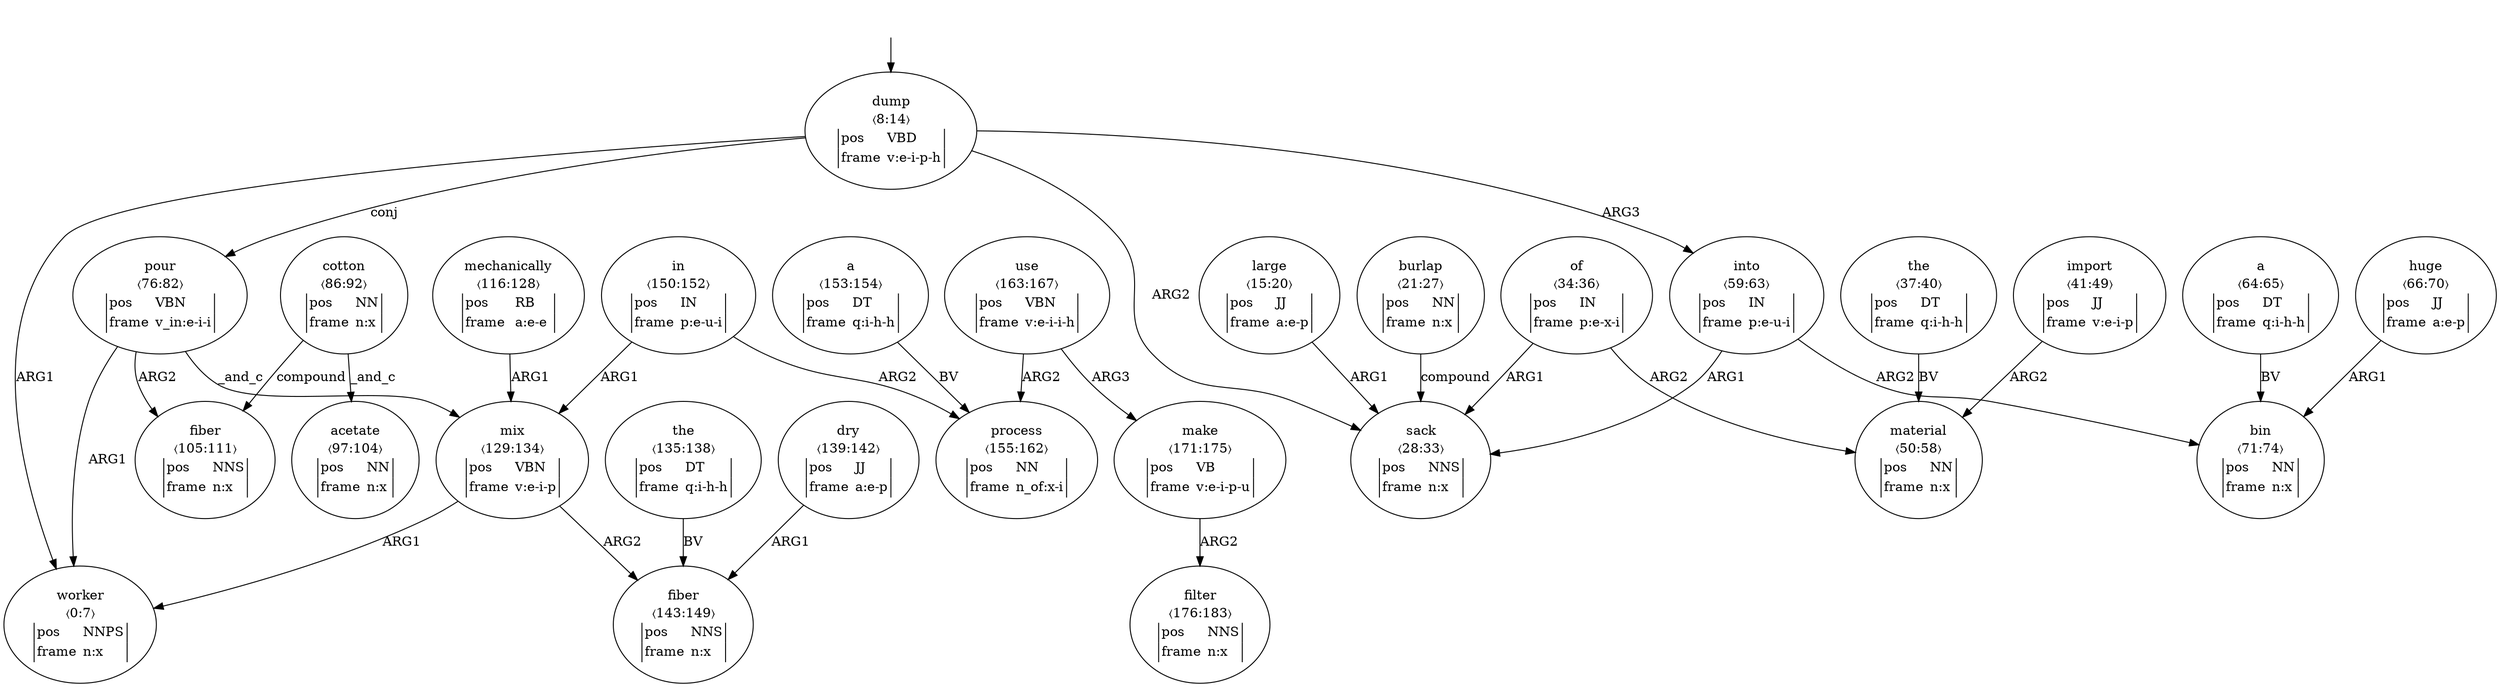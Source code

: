 digraph "20003026" {
  top [ style=invis ];
  top -> 1;
  0 [ label=<<table align="center" border="0" cellspacing="0"><tr><td colspan="2">worker</td></tr><tr><td colspan="2">〈0:7〉</td></tr><tr><td sides="l" border="1" align="left">pos</td><td sides="r" border="1" align="left">NNPS</td></tr><tr><td sides="l" border="1" align="left">frame</td><td sides="r" border="1" align="left">n:x</td></tr></table>> ];
  1 [ label=<<table align="center" border="0" cellspacing="0"><tr><td colspan="2">dump</td></tr><tr><td colspan="2">〈8:14〉</td></tr><tr><td sides="l" border="1" align="left">pos</td><td sides="r" border="1" align="left">VBD</td></tr><tr><td sides="l" border="1" align="left">frame</td><td sides="r" border="1" align="left">v:e-i-p-h</td></tr></table>> ];
  2 [ label=<<table align="center" border="0" cellspacing="0"><tr><td colspan="2">large</td></tr><tr><td colspan="2">〈15:20〉</td></tr><tr><td sides="l" border="1" align="left">pos</td><td sides="r" border="1" align="left">JJ</td></tr><tr><td sides="l" border="1" align="left">frame</td><td sides="r" border="1" align="left">a:e-p</td></tr></table>> ];
  3 [ label=<<table align="center" border="0" cellspacing="0"><tr><td colspan="2">burlap</td></tr><tr><td colspan="2">〈21:27〉</td></tr><tr><td sides="l" border="1" align="left">pos</td><td sides="r" border="1" align="left">NN</td></tr><tr><td sides="l" border="1" align="left">frame</td><td sides="r" border="1" align="left">n:x</td></tr></table>> ];
  4 [ label=<<table align="center" border="0" cellspacing="0"><tr><td colspan="2">sack</td></tr><tr><td colspan="2">〈28:33〉</td></tr><tr><td sides="l" border="1" align="left">pos</td><td sides="r" border="1" align="left">NNS</td></tr><tr><td sides="l" border="1" align="left">frame</td><td sides="r" border="1" align="left">n:x</td></tr></table>> ];
  5 [ label=<<table align="center" border="0" cellspacing="0"><tr><td colspan="2">of</td></tr><tr><td colspan="2">〈34:36〉</td></tr><tr><td sides="l" border="1" align="left">pos</td><td sides="r" border="1" align="left">IN</td></tr><tr><td sides="l" border="1" align="left">frame</td><td sides="r" border="1" align="left">p:e-x-i</td></tr></table>> ];
  6 [ label=<<table align="center" border="0" cellspacing="0"><tr><td colspan="2">the</td></tr><tr><td colspan="2">〈37:40〉</td></tr><tr><td sides="l" border="1" align="left">pos</td><td sides="r" border="1" align="left">DT</td></tr><tr><td sides="l" border="1" align="left">frame</td><td sides="r" border="1" align="left">q:i-h-h</td></tr></table>> ];
  7 [ label=<<table align="center" border="0" cellspacing="0"><tr><td colspan="2">import</td></tr><tr><td colspan="2">〈41:49〉</td></tr><tr><td sides="l" border="1" align="left">pos</td><td sides="r" border="1" align="left">JJ</td></tr><tr><td sides="l" border="1" align="left">frame</td><td sides="r" border="1" align="left">v:e-i-p</td></tr></table>> ];
  8 [ label=<<table align="center" border="0" cellspacing="0"><tr><td colspan="2">material</td></tr><tr><td colspan="2">〈50:58〉</td></tr><tr><td sides="l" border="1" align="left">pos</td><td sides="r" border="1" align="left">NN</td></tr><tr><td sides="l" border="1" align="left">frame</td><td sides="r" border="1" align="left">n:x</td></tr></table>> ];
  9 [ label=<<table align="center" border="0" cellspacing="0"><tr><td colspan="2">into</td></tr><tr><td colspan="2">〈59:63〉</td></tr><tr><td sides="l" border="1" align="left">pos</td><td sides="r" border="1" align="left">IN</td></tr><tr><td sides="l" border="1" align="left">frame</td><td sides="r" border="1" align="left">p:e-u-i</td></tr></table>> ];
  10 [ label=<<table align="center" border="0" cellspacing="0"><tr><td colspan="2">a</td></tr><tr><td colspan="2">〈64:65〉</td></tr><tr><td sides="l" border="1" align="left">pos</td><td sides="r" border="1" align="left">DT</td></tr><tr><td sides="l" border="1" align="left">frame</td><td sides="r" border="1" align="left">q:i-h-h</td></tr></table>> ];
  11 [ label=<<table align="center" border="0" cellspacing="0"><tr><td colspan="2">huge</td></tr><tr><td colspan="2">〈66:70〉</td></tr><tr><td sides="l" border="1" align="left">pos</td><td sides="r" border="1" align="left">JJ</td></tr><tr><td sides="l" border="1" align="left">frame</td><td sides="r" border="1" align="left">a:e-p</td></tr></table>> ];
  12 [ label=<<table align="center" border="0" cellspacing="0"><tr><td colspan="2">bin</td></tr><tr><td colspan="2">〈71:74〉</td></tr><tr><td sides="l" border="1" align="left">pos</td><td sides="r" border="1" align="left">NN</td></tr><tr><td sides="l" border="1" align="left">frame</td><td sides="r" border="1" align="left">n:x</td></tr></table>> ];
  14 [ label=<<table align="center" border="0" cellspacing="0"><tr><td colspan="2">pour</td></tr><tr><td colspan="2">〈76:82〉</td></tr><tr><td sides="l" border="1" align="left">pos</td><td sides="r" border="1" align="left">VBN</td></tr><tr><td sides="l" border="1" align="left">frame</td><td sides="r" border="1" align="left">v_in:e-i-i</td></tr></table>> ];
  16 [ label=<<table align="center" border="0" cellspacing="0"><tr><td colspan="2">cotton</td></tr><tr><td colspan="2">〈86:92〉</td></tr><tr><td sides="l" border="1" align="left">pos</td><td sides="r" border="1" align="left">NN</td></tr><tr><td sides="l" border="1" align="left">frame</td><td sides="r" border="1" align="left">n:x</td></tr></table>> ];
  18 [ label=<<table align="center" border="0" cellspacing="0"><tr><td colspan="2">acetate</td></tr><tr><td colspan="2">〈97:104〉</td></tr><tr><td sides="l" border="1" align="left">pos</td><td sides="r" border="1" align="left">NN</td></tr><tr><td sides="l" border="1" align="left">frame</td><td sides="r" border="1" align="left">n:x</td></tr></table>> ];
  19 [ label=<<table align="center" border="0" cellspacing="0"><tr><td colspan="2">fiber</td></tr><tr><td colspan="2">〈105:111〉</td></tr><tr><td sides="l" border="1" align="left">pos</td><td sides="r" border="1" align="left">NNS</td></tr><tr><td sides="l" border="1" align="left">frame</td><td sides="r" border="1" align="left">n:x</td></tr></table>> ];
  21 [ label=<<table align="center" border="0" cellspacing="0"><tr><td colspan="2">mechanically</td></tr><tr><td colspan="2">〈116:128〉</td></tr><tr><td sides="l" border="1" align="left">pos</td><td sides="r" border="1" align="left">RB</td></tr><tr><td sides="l" border="1" align="left">frame</td><td sides="r" border="1" align="left">a:e-e</td></tr></table>> ];
  22 [ label=<<table align="center" border="0" cellspacing="0"><tr><td colspan="2">mix</td></tr><tr><td colspan="2">〈129:134〉</td></tr><tr><td sides="l" border="1" align="left">pos</td><td sides="r" border="1" align="left">VBN</td></tr><tr><td sides="l" border="1" align="left">frame</td><td sides="r" border="1" align="left">v:e-i-p</td></tr></table>> ];
  23 [ label=<<table align="center" border="0" cellspacing="0"><tr><td colspan="2">the</td></tr><tr><td colspan="2">〈135:138〉</td></tr><tr><td sides="l" border="1" align="left">pos</td><td sides="r" border="1" align="left">DT</td></tr><tr><td sides="l" border="1" align="left">frame</td><td sides="r" border="1" align="left">q:i-h-h</td></tr></table>> ];
  24 [ label=<<table align="center" border="0" cellspacing="0"><tr><td colspan="2">dry</td></tr><tr><td colspan="2">〈139:142〉</td></tr><tr><td sides="l" border="1" align="left">pos</td><td sides="r" border="1" align="left">JJ</td></tr><tr><td sides="l" border="1" align="left">frame</td><td sides="r" border="1" align="left">a:e-p</td></tr></table>> ];
  25 [ label=<<table align="center" border="0" cellspacing="0"><tr><td colspan="2">fiber</td></tr><tr><td colspan="2">〈143:149〉</td></tr><tr><td sides="l" border="1" align="left">pos</td><td sides="r" border="1" align="left">NNS</td></tr><tr><td sides="l" border="1" align="left">frame</td><td sides="r" border="1" align="left">n:x</td></tr></table>> ];
  26 [ label=<<table align="center" border="0" cellspacing="0"><tr><td colspan="2">in</td></tr><tr><td colspan="2">〈150:152〉</td></tr><tr><td sides="l" border="1" align="left">pos</td><td sides="r" border="1" align="left">IN</td></tr><tr><td sides="l" border="1" align="left">frame</td><td sides="r" border="1" align="left">p:e-u-i</td></tr></table>> ];
  27 [ label=<<table align="center" border="0" cellspacing="0"><tr><td colspan="2">a</td></tr><tr><td colspan="2">〈153:154〉</td></tr><tr><td sides="l" border="1" align="left">pos</td><td sides="r" border="1" align="left">DT</td></tr><tr><td sides="l" border="1" align="left">frame</td><td sides="r" border="1" align="left">q:i-h-h</td></tr></table>> ];
  28 [ label=<<table align="center" border="0" cellspacing="0"><tr><td colspan="2">process</td></tr><tr><td colspan="2">〈155:162〉</td></tr><tr><td sides="l" border="1" align="left">pos</td><td sides="r" border="1" align="left">NN</td></tr><tr><td sides="l" border="1" align="left">frame</td><td sides="r" border="1" align="left">n_of:x-i</td></tr></table>> ];
  29 [ label=<<table align="center" border="0" cellspacing="0"><tr><td colspan="2">use</td></tr><tr><td colspan="2">〈163:167〉</td></tr><tr><td sides="l" border="1" align="left">pos</td><td sides="r" border="1" align="left">VBN</td></tr><tr><td sides="l" border="1" align="left">frame</td><td sides="r" border="1" align="left">v:e-i-i-h</td></tr></table>> ];
  31 [ label=<<table align="center" border="0" cellspacing="0"><tr><td colspan="2">make</td></tr><tr><td colspan="2">〈171:175〉</td></tr><tr><td sides="l" border="1" align="left">pos</td><td sides="r" border="1" align="left">VB</td></tr><tr><td sides="l" border="1" align="left">frame</td><td sides="r" border="1" align="left">v:e-i-p-u</td></tr></table>> ];
  32 [ label=<<table align="center" border="0" cellspacing="0"><tr><td colspan="2">filter</td></tr><tr><td colspan="2">〈176:183〉</td></tr><tr><td sides="l" border="1" align="left">pos</td><td sides="r" border="1" align="left">NNS</td></tr><tr><td sides="l" border="1" align="left">frame</td><td sides="r" border="1" align="left">n:x</td></tr></table>> ];
  5 -> 8 [ label="ARG2" ];
  9 -> 12 [ label="ARG2" ];
  6 -> 8 [ label="BV" ];
  1 -> 9 [ label="ARG3" ];
  10 -> 12 [ label="BV" ];
  22 -> 0 [ label="ARG1" ];
  11 -> 12 [ label="ARG1" ];
  3 -> 4 [ label="compound" ];
  1 -> 4 [ label="ARG2" ];
  22 -> 25 [ label="ARG2" ];
  23 -> 25 [ label="BV" ];
  1 -> 0 [ label="ARG1" ];
  7 -> 8 [ label="ARG2" ];
  26 -> 22 [ label="ARG1" ];
  14 -> 19 [ label="ARG2" ];
  9 -> 4 [ label="ARG1" ];
  16 -> 19 [ label="compound" ];
  26 -> 28 [ label="ARG2" ];
  21 -> 22 [ label="ARG1" ];
  24 -> 25 [ label="ARG1" ];
  1 -> 14 [ label="conj" ];
  2 -> 4 [ label="ARG1" ];
  14 -> 22 [ label="_and_c" ];
  27 -> 28 [ label="BV" ];
  5 -> 4 [ label="ARG1" ];
  16 -> 18 [ label="_and_c" ];
  14 -> 0 [ label="ARG1" ];
  29 -> 31 [ label="ARG3" ];
  31 -> 32 [ label="ARG2" ];
  29 -> 28 [ label="ARG2" ];
}

